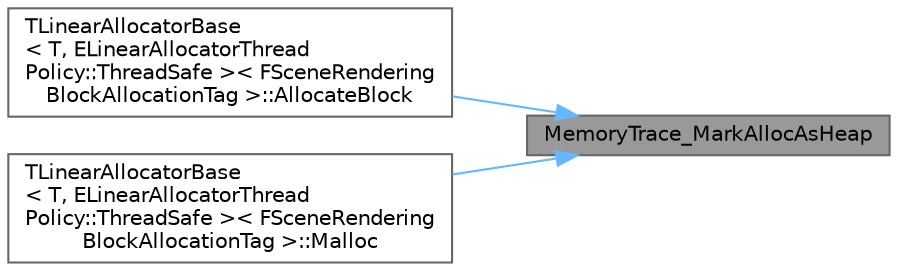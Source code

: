 digraph "MemoryTrace_MarkAllocAsHeap"
{
 // INTERACTIVE_SVG=YES
 // LATEX_PDF_SIZE
  bgcolor="transparent";
  edge [fontname=Helvetica,fontsize=10,labelfontname=Helvetica,labelfontsize=10];
  node [fontname=Helvetica,fontsize=10,shape=box,height=0.2,width=0.4];
  rankdir="RL";
  Node1 [id="Node000001",label="MemoryTrace_MarkAllocAsHeap",height=0.2,width=0.4,color="gray40", fillcolor="grey60", style="filled", fontcolor="black",tooltip=" "];
  Node1 -> Node2 [id="edge1_Node000001_Node000002",dir="back",color="steelblue1",style="solid",tooltip=" "];
  Node2 [id="Node000002",label="TLinearAllocatorBase\l\< T, ELinearAllocatorThread\lPolicy::ThreadSafe \>\< FSceneRendering\lBlockAllocationTag \>::AllocateBlock",height=0.2,width=0.4,color="grey40", fillcolor="white", style="filled",URL="$dd/d98/classTLinearAllocatorBase.html#a767d29ee935622dc94e32f67807c0778",tooltip=" "];
  Node1 -> Node3 [id="edge2_Node000001_Node000003",dir="back",color="steelblue1",style="solid",tooltip=" "];
  Node3 [id="Node000003",label="TLinearAllocatorBase\l\< T, ELinearAllocatorThread\lPolicy::ThreadSafe \>\< FSceneRendering\lBlockAllocationTag \>::Malloc",height=0.2,width=0.4,color="grey40", fillcolor="white", style="filled",URL="$dd/d98/classTLinearAllocatorBase.html#a93183741befd52d0c62f574cab9f3382",tooltip=" "];
}
